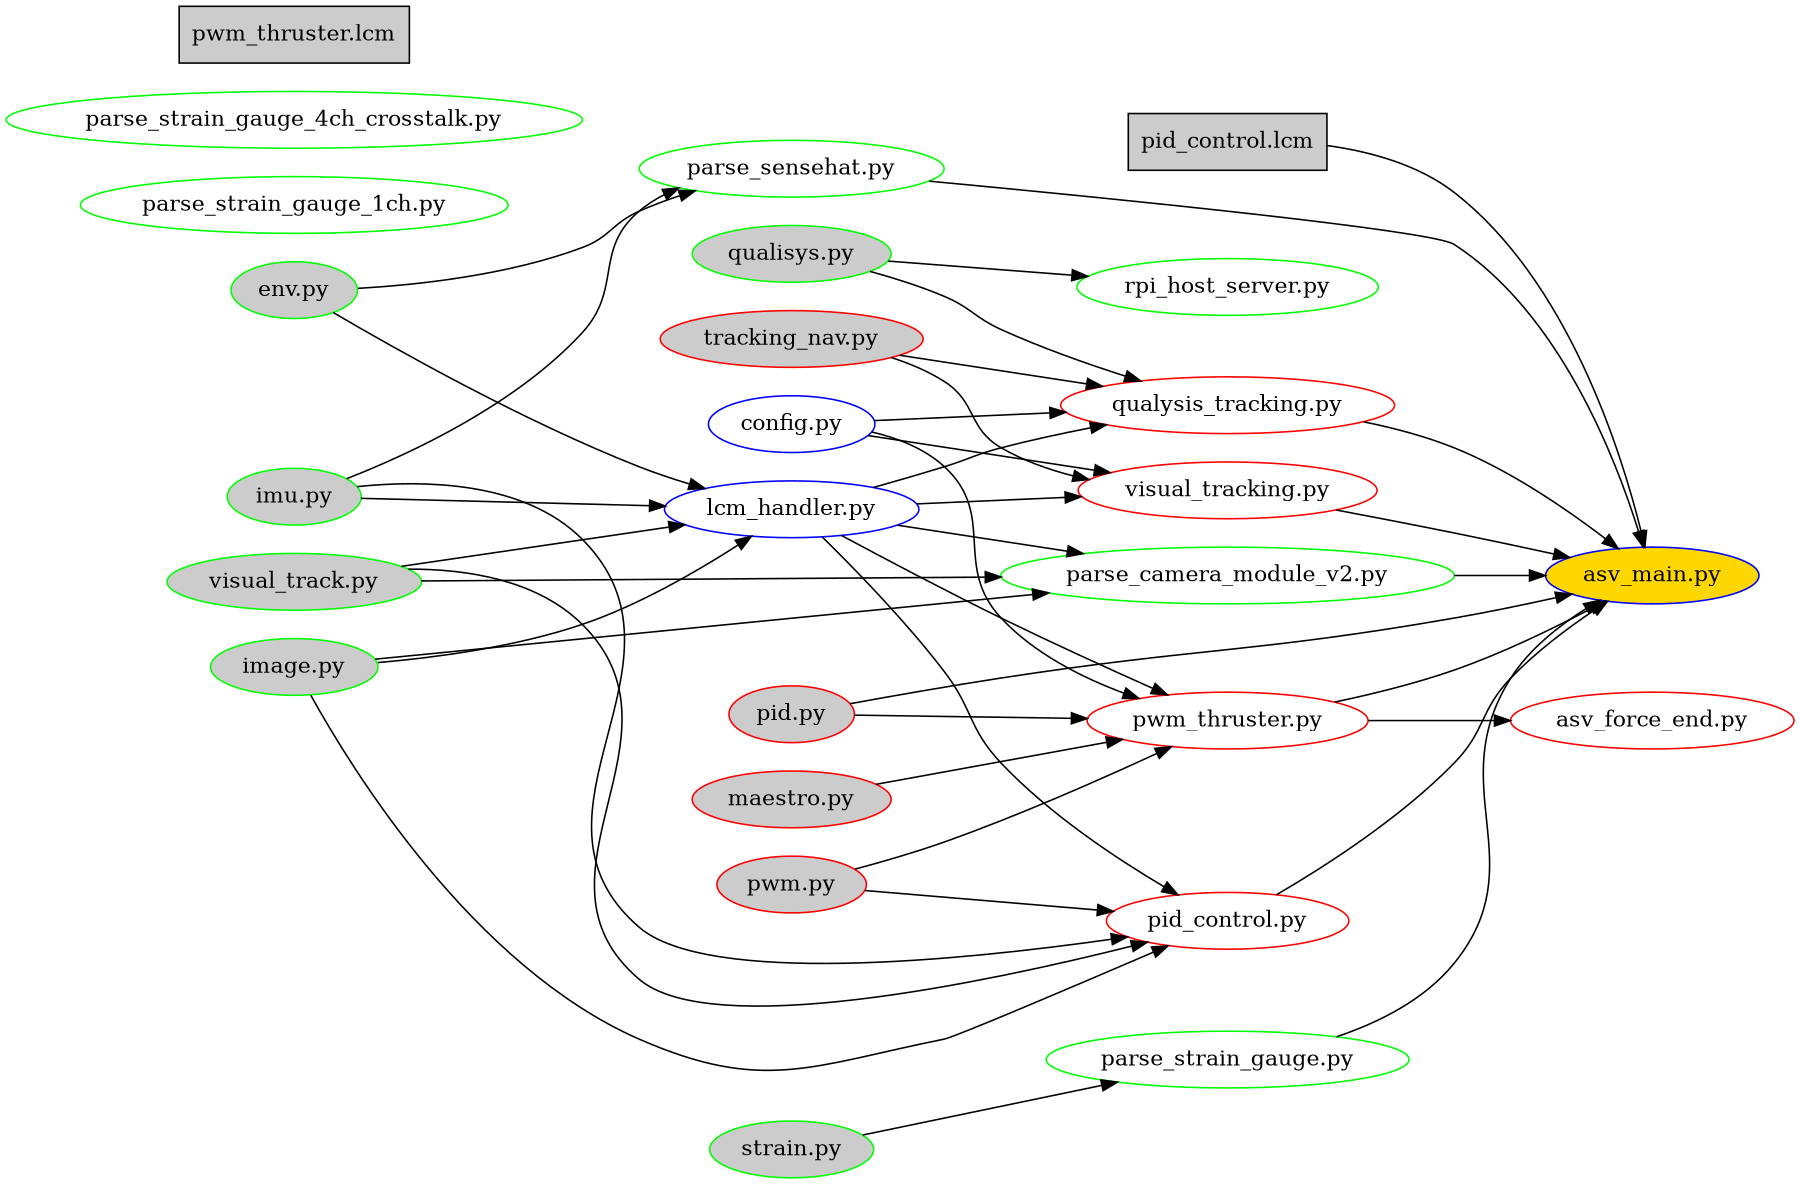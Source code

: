digraph smarty_diagram {
	rankdir=LR;
	size="12,12";
	overlap=false;
	splines=true;
	sep=0.2;

	node [shape = ellipse, color=green, decorate=true]
	S_1 [label = "parse_camera_module_v2.py"]
	S_2 [label = "parse_sensehat.py"]
	S_3 [label = "parse_strain_gauge.py"]
	S_4 [label = "parse_strain_gauge_1ch.py"]
	S_5 [label = "parse_strain_gauge_4ch_crosstalk.py"]
	S_6 [label = "strain.py", fillcolor=gray80, style=filled]
	S_7 [label = "env.py", fillcolor=gray80, style=filled]
	S_8 [label = "imu.py", fillcolor=gray80, style=filled]
	S_9 [label = "image.py", fillcolor=gray80, style=filled]
	S_10 [label = "visual_track.py", fillcolor=gray80, style=filled]
	S_11 [label = "qualisys.py", fillcolor=gray80, style=filled]
	S_12 [label = "rpi_host_server.py"]
	

	M_12 [label = "asv_main.py", color=blue, fillcolor=gold, style=filled] 

	node [shape = ellipse, color=blue]
	L_1 [label = "lcm_handler.py"]
	L_2 [label = "config.py"]

	node [shape = ellipse, color=red]
	C_1 [label = "asv_force_end.py"]
	C_2 [label = "maestro.py", fillcolor=gray80, style=filled]
	C_3 [label = "pid_control.lcm", shape=box, color=black, fillcolor=grey80, style=filled]
	C_4 [label = "pid_control.py"]
	C_5 [label = "pwm_thruster.lcm", shape=box, color=black, fillcolor=grey80, style=filled]
	C_6 [label = "pwm_thruster.py"]
	C_7 [label = "pid.py", fillcolor=gray80, style=filled]
	C_8 [label = "pwm.py", fillcolor=gray80, style=filled]
	C_9 [label = "visual_tracking.py"]
	C_10 [label = "tracking_nav.py", fillcolor=gray80, style=filled]
	C_11 [label = "qualysis_tracking.py"]

	{L_1 S_9 S_10} -> S_1
	{S_7 S_8} -> S_2
	S_6 -> S_3

	{S_7 S_8 S_9 S_10} -> L_1

	C_6 -> C_1
	{S_8 S_9 S_10 L_1 C_8} -> C_4
	{C_2 C_7 C_8 L_1 L_2} -> C_6
	{C_10 L_1 L_2} -> C_9
	{S_11 C_10 L_1 L_2} -> {C_11}

	{S_1 S_2 S_3 C_3 C_4 C_6 C_7 C_9 C_11} -> {M_12}
	{S_11} -> {S_12}
}
